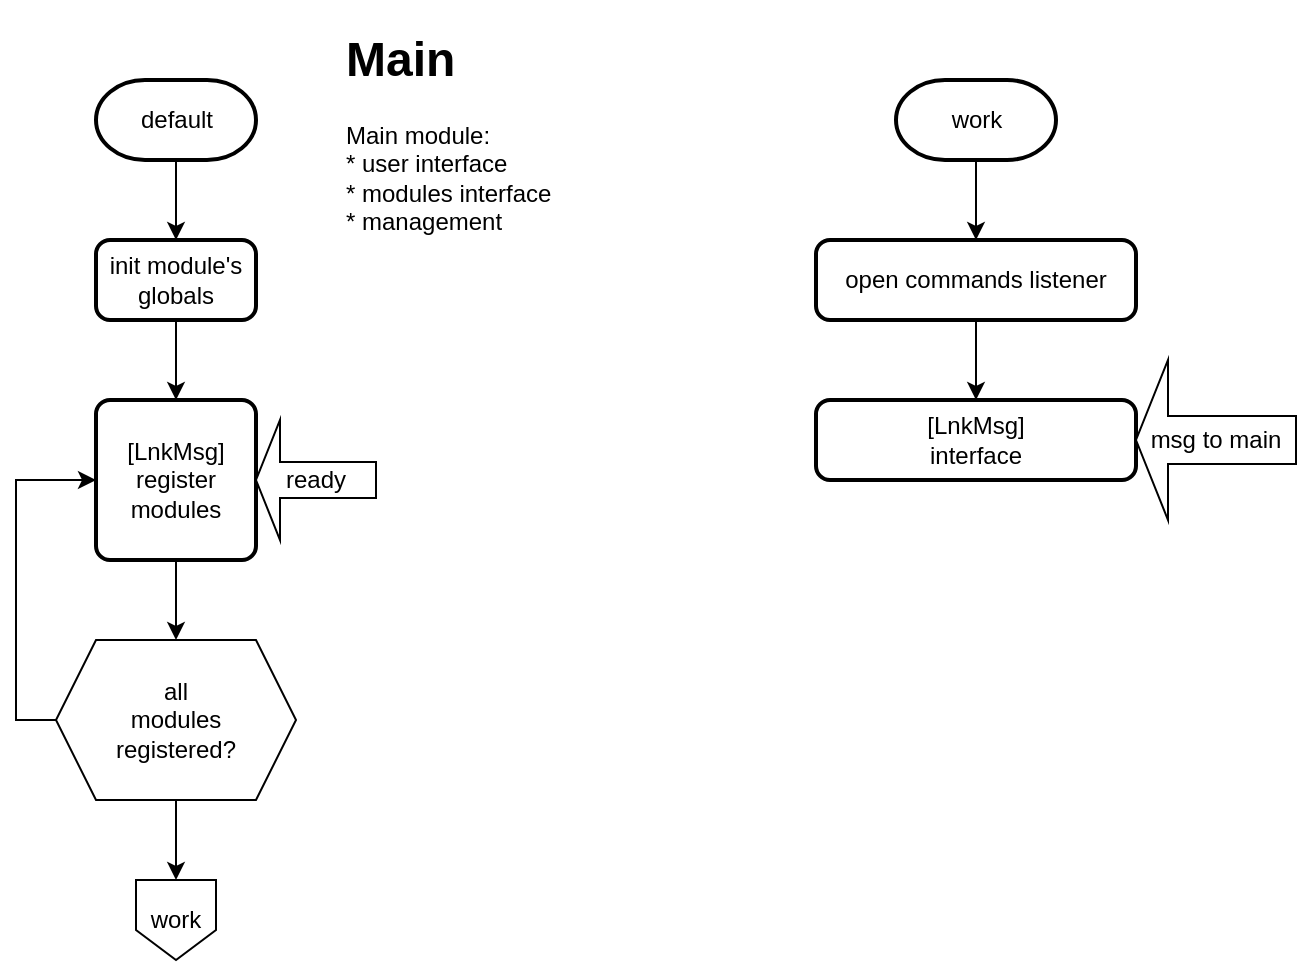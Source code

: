 <mxfile version="13.6.1" type="github">
  <diagram id="6a731a19-8d31-9384-78a2-239565b7b9f0" name="Page-1">
    <mxGraphModel dx="2574" dy="1395" grid="1" gridSize="10" guides="1" tooltips="1" connect="1" arrows="1" fold="1" page="1" pageScale="1" pageWidth="827" pageHeight="1169" background="#ffffff" math="0" shadow="0">
      <root>
        <mxCell id="0" />
        <mxCell id="1" style="" parent="0" />
        <mxCell id="2" value="default" style="shape=mxgraph.flowchart.terminator;strokeWidth=2;gradientColor=none;gradientDirection=north;fontStyle=0;html=1;" parent="1" vertex="1">
          <mxGeometry x="80" y="40" width="80" height="40" as="geometry" />
        </mxCell>
        <mxCell id="7-kNVx0crShXXq4Z1L49-64" value="" style="endArrow=classic;html=1;exitX=0.5;exitY=1;exitDx=0;exitDy=0;exitPerimeter=0;entryX=0.5;entryY=0;entryDx=0;entryDy=0;" parent="1" source="2" target="7-kNVx0crShXXq4Z1L49-61" edge="1">
          <mxGeometry width="50" height="50" relative="1" as="geometry">
            <mxPoint x="980" y="720" as="sourcePoint" />
            <mxPoint x="1030" y="670" as="targetPoint" />
          </mxGeometry>
        </mxCell>
        <mxCell id="7-kNVx0crShXXq4Z1L49-65" value="" style="endArrow=classic;html=1;exitX=0.5;exitY=1;exitDx=0;exitDy=0;entryX=0.5;entryY=0;entryDx=0;entryDy=0;" parent="1" source="7-kNVx0crShXXq4Z1L49-61" target="7-kNVx0crShXXq4Z1L49-60" edge="1">
          <mxGeometry width="50" height="50" relative="1" as="geometry">
            <mxPoint x="980" y="720" as="sourcePoint" />
            <mxPoint x="1030" y="670" as="targetPoint" />
          </mxGeometry>
        </mxCell>
        <mxCell id="7-kNVx0crShXXq4Z1L49-66" value="" style="group" parent="1" vertex="1" connectable="0">
          <mxGeometry x="60" y="320" width="120" height="80" as="geometry" />
        </mxCell>
        <mxCell id="7-kNVx0crShXXq4Z1L49-59" value="" style="group" parent="7-kNVx0crShXXq4Z1L49-66" vertex="1" connectable="0">
          <mxGeometry width="120" height="80" as="geometry" />
        </mxCell>
        <mxCell id="7-kNVx0crShXXq4Z1L49-56" value="" style="shape=hexagon;perimeter=hexagonPerimeter2;whiteSpace=wrap;html=1;fixedSize=1;" parent="7-kNVx0crShXXq4Z1L49-59" vertex="1">
          <mxGeometry width="120" height="80" as="geometry" />
        </mxCell>
        <mxCell id="7-kNVx0crShXXq4Z1L49-58" value="all modules registered?" style="text;html=1;strokeColor=none;fillColor=none;align=center;verticalAlign=middle;whiteSpace=wrap;rounded=0;" parent="7-kNVx0crShXXq4Z1L49-59" vertex="1">
          <mxGeometry x="40" y="30" width="40" height="20" as="geometry" />
        </mxCell>
        <mxCell id="7-kNVx0crShXXq4Z1L49-68" value="" style="endArrow=classic;html=1;exitX=0.5;exitY=1;exitDx=0;exitDy=0;entryX=0.5;entryY=0;entryDx=0;entryDy=0;" parent="1" source="7-kNVx0crShXXq4Z1L49-60" target="7-kNVx0crShXXq4Z1L49-56" edge="1">
          <mxGeometry width="50" height="50" relative="1" as="geometry">
            <mxPoint x="120" y="160" as="sourcePoint" />
            <mxPoint x="120" y="200" as="targetPoint" />
          </mxGeometry>
        </mxCell>
        <mxCell id="7-kNVx0crShXXq4Z1L49-73" style="edgeStyle=orthogonalEdgeStyle;rounded=0;orthogonalLoop=1;jettySize=auto;html=1;exitX=0;exitY=0.5;exitDx=0;exitDy=0;entryX=0;entryY=0.5;entryDx=0;entryDy=0;" parent="1" source="7-kNVx0crShXXq4Z1L49-56" target="7-kNVx0crShXXq4Z1L49-60" edge="1">
          <mxGeometry relative="1" as="geometry" />
        </mxCell>
        <mxCell id="7-kNVx0crShXXq4Z1L49-75" style="edgeStyle=orthogonalEdgeStyle;rounded=0;orthogonalLoop=1;jettySize=auto;html=1;exitX=0.5;exitY=1;exitDx=0;exitDy=0;entryX=0.5;entryY=0;entryDx=0;entryDy=0;entryPerimeter=0;" parent="1" source="7-kNVx0crShXXq4Z1L49-56" edge="1">
          <mxGeometry relative="1" as="geometry">
            <mxPoint x="120" y="440" as="targetPoint" />
          </mxGeometry>
        </mxCell>
        <mxCell id="7-kNVx0crShXXq4Z1L49-76" value="&lt;h1&gt;Main&lt;/h1&gt;&lt;p&gt;Main module:&lt;br&gt;* user interface&lt;br&gt;* modules interface&lt;br&gt;* management&lt;br&gt;&lt;/p&gt;" style="text;html=1;strokeColor=none;fillColor=none;spacing=5;spacingTop=-20;whiteSpace=wrap;overflow=hidden;rounded=0;" parent="1" vertex="1">
          <mxGeometry x="200" y="10" width="190" height="120" as="geometry" />
        </mxCell>
        <mxCell id="7-kNVx0crShXXq4Z1L49-77" value="work" style="shape=offPageConnector;whiteSpace=wrap;html=1;" parent="1" vertex="1">
          <mxGeometry x="100" y="440" width="40" height="40" as="geometry" />
        </mxCell>
        <mxCell id="7-kNVx0crShXXq4Z1L49-81" style="edgeStyle=orthogonalEdgeStyle;rounded=0;orthogonalLoop=1;jettySize=auto;html=1;exitX=0.5;exitY=1;exitDx=0;exitDy=0;exitPerimeter=0;entryX=0.5;entryY=0;entryDx=0;entryDy=0;" parent="1" source="7-kNVx0crShXXq4Z1L49-78" target="7-kNVx0crShXXq4Z1L49-80" edge="1">
          <mxGeometry relative="1" as="geometry" />
        </mxCell>
        <mxCell id="7-kNVx0crShXXq4Z1L49-78" value="work" style="shape=mxgraph.flowchart.terminator;strokeWidth=2;gradientColor=none;gradientDirection=north;fontStyle=0;html=1;" parent="1" vertex="1">
          <mxGeometry x="480" y="40" width="80" height="40" as="geometry" />
        </mxCell>
        <mxCell id="7-kNVx0crShXXq4Z1L49-84" style="edgeStyle=orthogonalEdgeStyle;rounded=0;orthogonalLoop=1;jettySize=auto;html=1;exitX=0.5;exitY=1;exitDx=0;exitDy=0;entryX=0.5;entryY=0;entryDx=0;entryDy=0;" parent="1" source="7-kNVx0crShXXq4Z1L49-80" target="7-kNVx0crShXXq4Z1L49-83" edge="1">
          <mxGeometry relative="1" as="geometry" />
        </mxCell>
        <mxCell id="7-kNVx0crShXXq4Z1L49-80" value="open commands listener" style="rounded=1;whiteSpace=wrap;html=1;absoluteArcSize=1;arcSize=14;strokeWidth=2;" parent="1" vertex="1">
          <mxGeometry x="440" y="120" width="160" height="40" as="geometry" />
        </mxCell>
        <mxCell id="7-kNVx0crShXXq4Z1L49-61" value="init module&#39;s globals" style="rounded=1;whiteSpace=wrap;html=1;absoluteArcSize=1;arcSize=14;strokeWidth=2;" parent="1" vertex="1">
          <mxGeometry x="80" y="120" width="80" height="40" as="geometry" />
        </mxCell>
        <mxCell id="7-kNVx0crShXXq4Z1L49-60" value="&lt;div&gt;[LnkMsg]&lt;/div&gt;&lt;div&gt;register modules&lt;br&gt;&lt;/div&gt;" style="rounded=1;whiteSpace=wrap;html=1;absoluteArcSize=1;arcSize=14;strokeWidth=2;" parent="1" vertex="1">
          <mxGeometry x="80" y="200" width="80" height="80" as="geometry" />
        </mxCell>
        <mxCell id="7-kNVx0crShXXq4Z1L49-67" value="ready" style="shape=singleArrow;direction=west;whiteSpace=wrap;html=1;" parent="1" vertex="1">
          <mxGeometry x="160" y="210" width="60" height="60" as="geometry" />
        </mxCell>
        <mxCell id="7-kNVx0crShXXq4Z1L49-83" value="&lt;div&gt;[LnkMsg]&lt;/div&gt;&lt;div&gt;interface&lt;/div&gt;" style="rounded=1;whiteSpace=wrap;html=1;absoluteArcSize=1;arcSize=14;strokeWidth=2;" parent="1" vertex="1">
          <mxGeometry x="440" y="200" width="160" height="40" as="geometry" />
        </mxCell>
        <mxCell id="7-kNVx0crShXXq4Z1L49-85" value="msg to main" style="shape=singleArrow;direction=west;whiteSpace=wrap;html=1;" parent="1" vertex="1">
          <mxGeometry x="600" y="180" width="80" height="80" as="geometry" />
        </mxCell>
      </root>
    </mxGraphModel>
  </diagram>
</mxfile>
